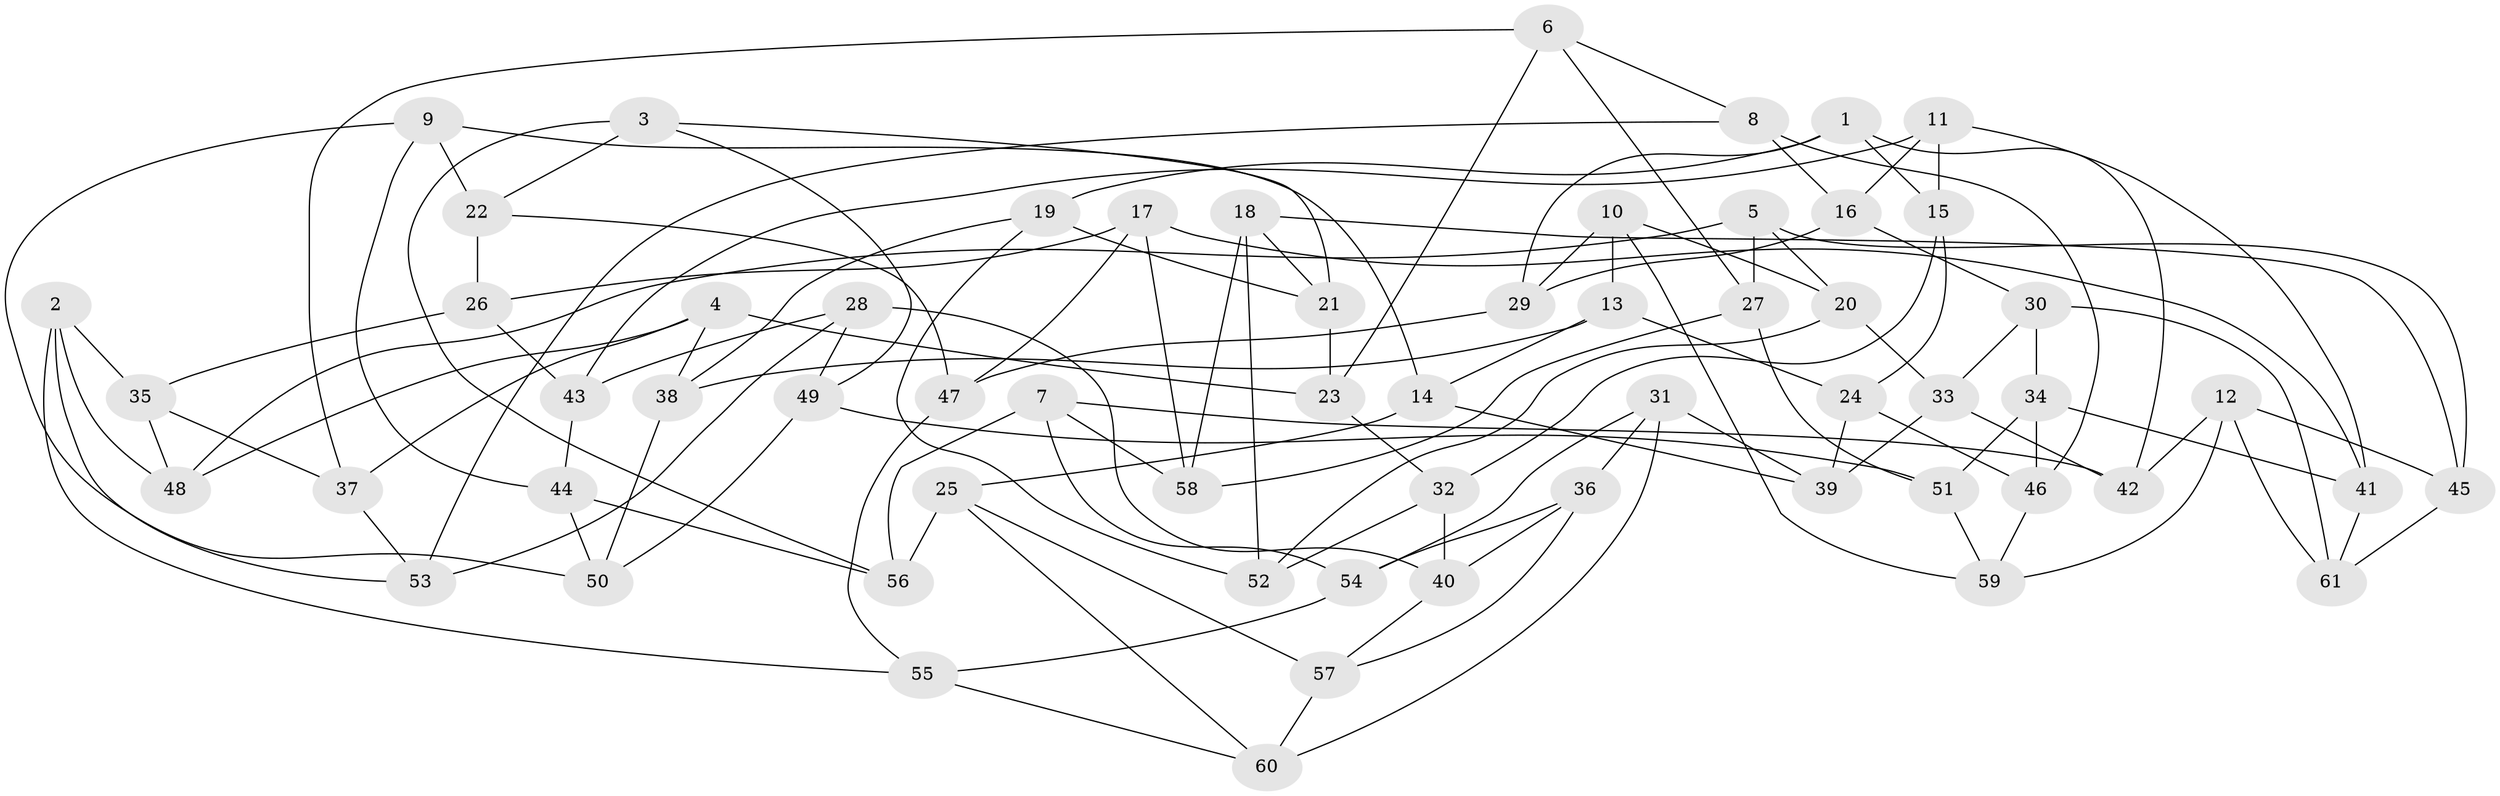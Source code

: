 // coarse degree distribution, {9: 0.08108108108108109, 4: 0.6486486486486487, 3: 0.16216216216216217, 8: 0.05405405405405406, 6: 0.02702702702702703, 5: 0.02702702702702703}
// Generated by graph-tools (version 1.1) at 2025/53/03/04/25 22:53:36]
// undirected, 61 vertices, 122 edges
graph export_dot {
  node [color=gray90,style=filled];
  1;
  2;
  3;
  4;
  5;
  6;
  7;
  8;
  9;
  10;
  11;
  12;
  13;
  14;
  15;
  16;
  17;
  18;
  19;
  20;
  21;
  22;
  23;
  24;
  25;
  26;
  27;
  28;
  29;
  30;
  31;
  32;
  33;
  34;
  35;
  36;
  37;
  38;
  39;
  40;
  41;
  42;
  43;
  44;
  45;
  46;
  47;
  48;
  49;
  50;
  51;
  52;
  53;
  54;
  55;
  56;
  57;
  58;
  59;
  60;
  61;
  1 -- 42;
  1 -- 29;
  1 -- 15;
  1 -- 19;
  2 -- 35;
  2 -- 53;
  2 -- 48;
  2 -- 55;
  3 -- 56;
  3 -- 22;
  3 -- 21;
  3 -- 49;
  4 -- 38;
  4 -- 48;
  4 -- 23;
  4 -- 37;
  5 -- 48;
  5 -- 45;
  5 -- 20;
  5 -- 27;
  6 -- 37;
  6 -- 8;
  6 -- 27;
  6 -- 23;
  7 -- 56;
  7 -- 54;
  7 -- 42;
  7 -- 58;
  8 -- 46;
  8 -- 16;
  8 -- 53;
  9 -- 44;
  9 -- 50;
  9 -- 22;
  9 -- 14;
  10 -- 29;
  10 -- 59;
  10 -- 13;
  10 -- 20;
  11 -- 41;
  11 -- 43;
  11 -- 16;
  11 -- 15;
  12 -- 61;
  12 -- 45;
  12 -- 42;
  12 -- 59;
  13 -- 14;
  13 -- 24;
  13 -- 38;
  14 -- 25;
  14 -- 39;
  15 -- 24;
  15 -- 32;
  16 -- 29;
  16 -- 30;
  17 -- 58;
  17 -- 26;
  17 -- 41;
  17 -- 47;
  18 -- 58;
  18 -- 52;
  18 -- 21;
  18 -- 45;
  19 -- 21;
  19 -- 38;
  19 -- 52;
  20 -- 33;
  20 -- 52;
  21 -- 23;
  22 -- 26;
  22 -- 47;
  23 -- 32;
  24 -- 46;
  24 -- 39;
  25 -- 56;
  25 -- 60;
  25 -- 57;
  26 -- 35;
  26 -- 43;
  27 -- 51;
  27 -- 58;
  28 -- 53;
  28 -- 43;
  28 -- 49;
  28 -- 40;
  29 -- 47;
  30 -- 61;
  30 -- 34;
  30 -- 33;
  31 -- 39;
  31 -- 60;
  31 -- 54;
  31 -- 36;
  32 -- 40;
  32 -- 52;
  33 -- 39;
  33 -- 42;
  34 -- 51;
  34 -- 46;
  34 -- 41;
  35 -- 48;
  35 -- 37;
  36 -- 40;
  36 -- 54;
  36 -- 57;
  37 -- 53;
  38 -- 50;
  40 -- 57;
  41 -- 61;
  43 -- 44;
  44 -- 56;
  44 -- 50;
  45 -- 61;
  46 -- 59;
  47 -- 55;
  49 -- 50;
  49 -- 51;
  51 -- 59;
  54 -- 55;
  55 -- 60;
  57 -- 60;
}
